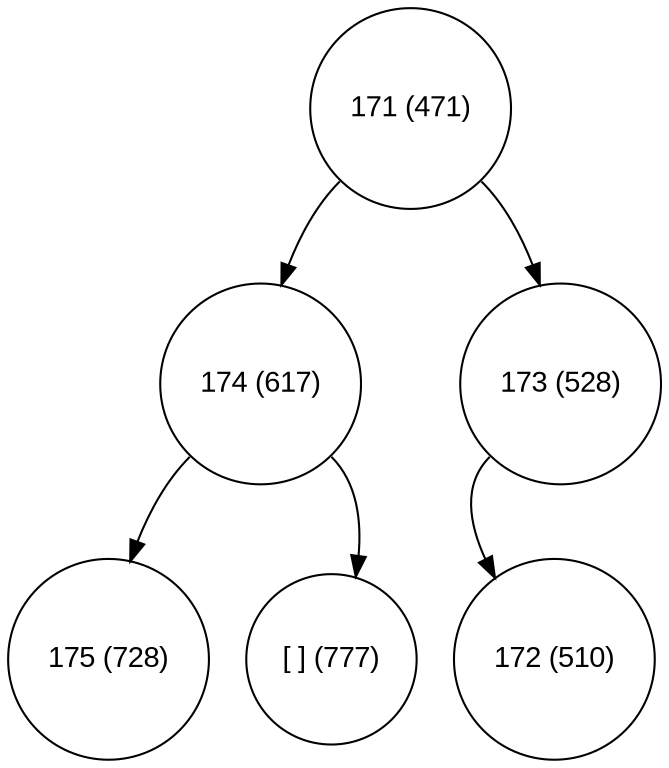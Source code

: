 digraph move_down {
	node [fontname="Arial", shape="circle", width=0.5]; 

	0 [label = "171 (471)"];
	0:sw -> 1;
	1 [label = "174 (617)"];
	1:sw -> 3;
	3 [label = "175 (728)"];
	1:se -> 4;
	4 [label = "[ ] (777)"];
	0:se -> 2;
	2 [label = "173 (528)"];
	2:sw -> 5;
	5 [label = "172 (510)"];
}
